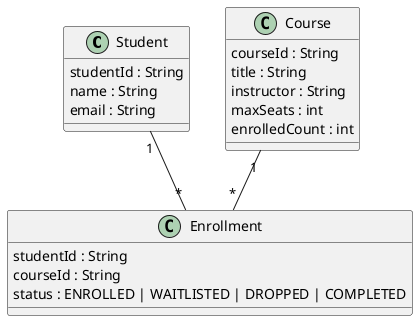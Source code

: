 @startuml
class Student {
  studentId : String
  name : String
  email : String
}

class Course {
  courseId : String
  title : String
  instructor : String
  maxSeats : int
  enrolledCount : int
}

class Enrollment {
  studentId : String
  courseId : String
  status : ENROLLED | WAITLISTED | DROPPED | COMPLETED
}

Student "1" -- "*" Enrollment
Course "1" -- "*" Enrollment
@enduml
